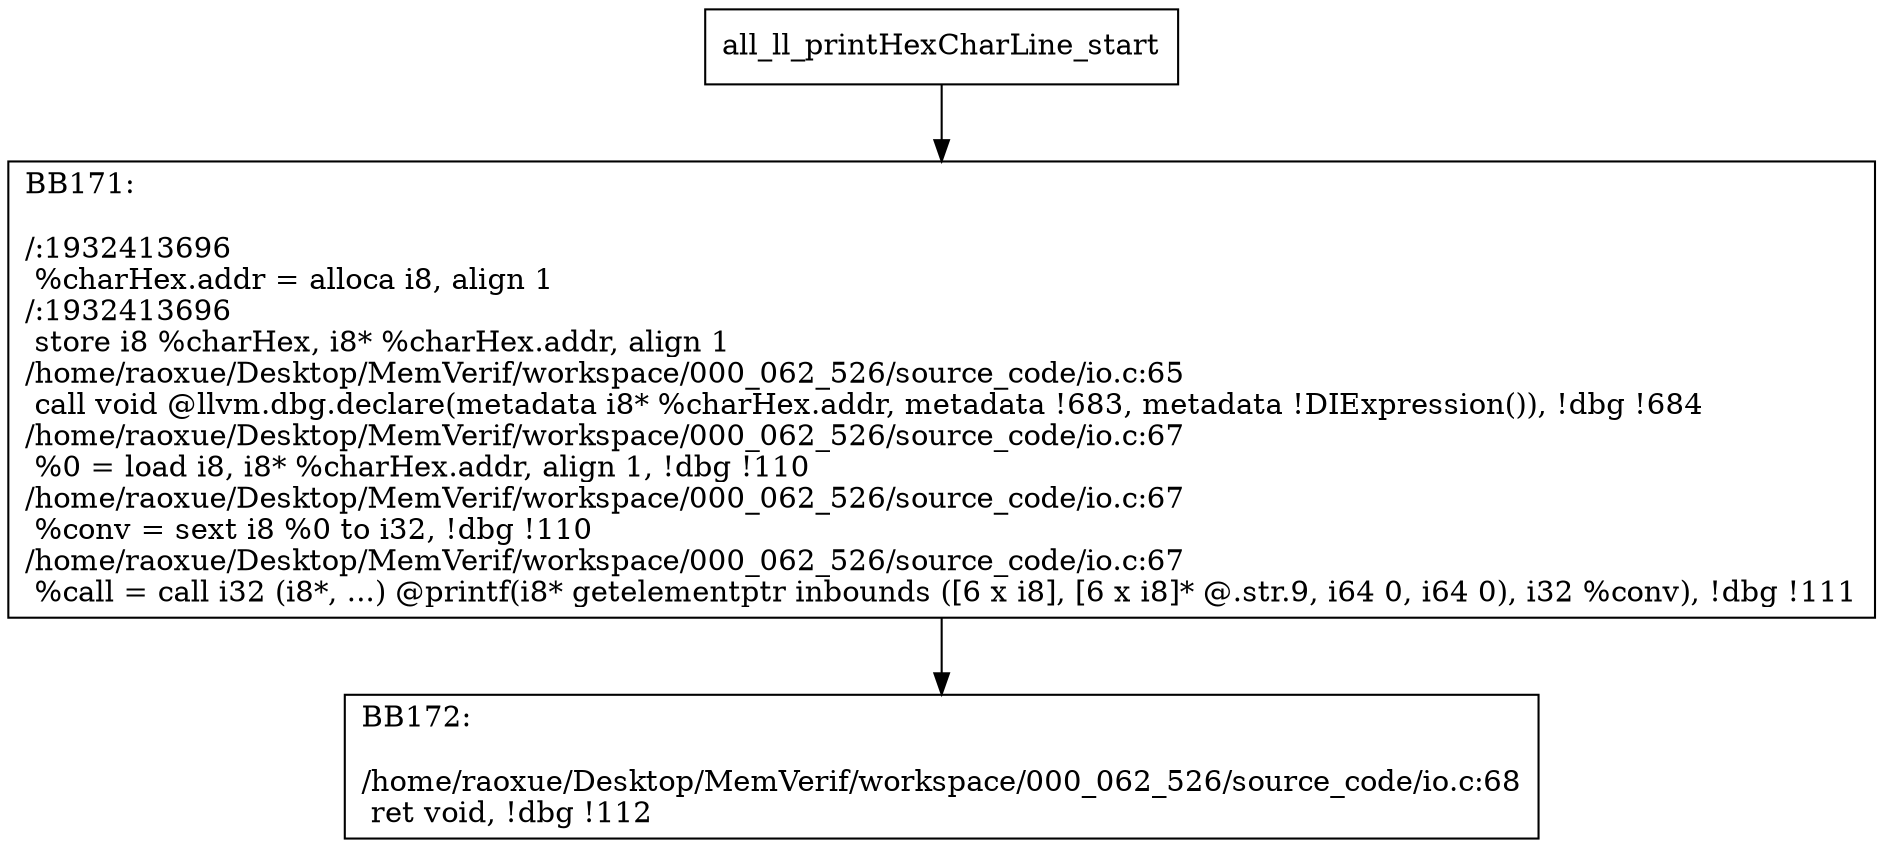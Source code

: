 digraph "CFG for'all_ll_printHexCharLine' function" {
	BBall_ll_printHexCharLine_start[shape=record,label="{all_ll_printHexCharLine_start}"];
	BBall_ll_printHexCharLine_start-> all_ll_printHexCharLineBB171;
	all_ll_printHexCharLineBB171 [shape=record, label="{BB171:\l\l/:1932413696\l
  %charHex.addr = alloca i8, align 1\l
/:1932413696\l
  store i8 %charHex, i8* %charHex.addr, align 1\l
/home/raoxue/Desktop/MemVerif/workspace/000_062_526/source_code/io.c:65\l
  call void @llvm.dbg.declare(metadata i8* %charHex.addr, metadata !683, metadata !DIExpression()), !dbg !684\l
/home/raoxue/Desktop/MemVerif/workspace/000_062_526/source_code/io.c:67\l
  %0 = load i8, i8* %charHex.addr, align 1, !dbg !110\l
/home/raoxue/Desktop/MemVerif/workspace/000_062_526/source_code/io.c:67\l
  %conv = sext i8 %0 to i32, !dbg !110\l
/home/raoxue/Desktop/MemVerif/workspace/000_062_526/source_code/io.c:67\l
  %call = call i32 (i8*, ...) @printf(i8* getelementptr inbounds ([6 x i8], [6 x i8]* @.str.9, i64 0, i64 0), i32 %conv), !dbg !111\l
}"];
	all_ll_printHexCharLineBB171-> all_ll_printHexCharLineBB172;
	all_ll_printHexCharLineBB172 [shape=record, label="{BB172:\l\l/home/raoxue/Desktop/MemVerif/workspace/000_062_526/source_code/io.c:68\l
  ret void, !dbg !112\l
}"];
}
